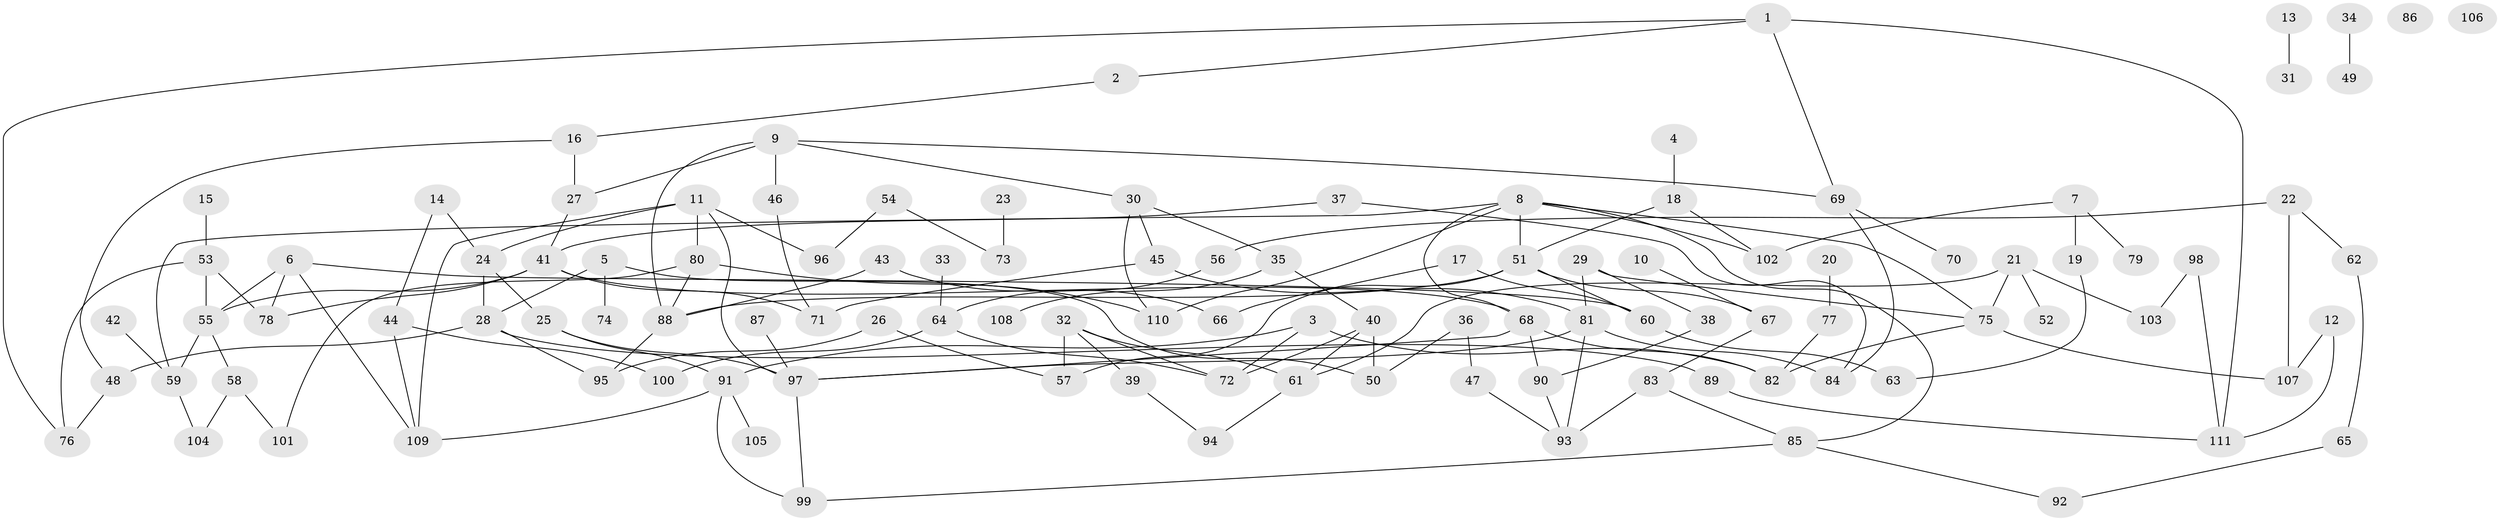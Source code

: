 // coarse degree distribution, {1: 0.22727272727272727, 0: 0.06818181818181818, 3: 0.11363636363636363, 2: 0.25, 5: 0.1590909090909091, 6: 0.06818181818181818, 4: 0.06818181818181818, 10: 0.022727272727272728, 8: 0.022727272727272728}
// Generated by graph-tools (version 1.1) at 2025/43/03/04/25 21:43:14]
// undirected, 111 vertices, 156 edges
graph export_dot {
graph [start="1"]
  node [color=gray90,style=filled];
  1;
  2;
  3;
  4;
  5;
  6;
  7;
  8;
  9;
  10;
  11;
  12;
  13;
  14;
  15;
  16;
  17;
  18;
  19;
  20;
  21;
  22;
  23;
  24;
  25;
  26;
  27;
  28;
  29;
  30;
  31;
  32;
  33;
  34;
  35;
  36;
  37;
  38;
  39;
  40;
  41;
  42;
  43;
  44;
  45;
  46;
  47;
  48;
  49;
  50;
  51;
  52;
  53;
  54;
  55;
  56;
  57;
  58;
  59;
  60;
  61;
  62;
  63;
  64;
  65;
  66;
  67;
  68;
  69;
  70;
  71;
  72;
  73;
  74;
  75;
  76;
  77;
  78;
  79;
  80;
  81;
  82;
  83;
  84;
  85;
  86;
  87;
  88;
  89;
  90;
  91;
  92;
  93;
  94;
  95;
  96;
  97;
  98;
  99;
  100;
  101;
  102;
  103;
  104;
  105;
  106;
  107;
  108;
  109;
  110;
  111;
  1 -- 2;
  1 -- 69;
  1 -- 76;
  1 -- 111;
  2 -- 16;
  3 -- 72;
  3 -- 82;
  3 -- 91;
  4 -- 18;
  5 -- 28;
  5 -- 50;
  5 -- 74;
  6 -- 55;
  6 -- 60;
  6 -- 78;
  6 -- 109;
  7 -- 19;
  7 -- 79;
  7 -- 102;
  8 -- 51;
  8 -- 59;
  8 -- 68;
  8 -- 75;
  8 -- 85;
  8 -- 102;
  8 -- 110;
  9 -- 27;
  9 -- 30;
  9 -- 46;
  9 -- 69;
  9 -- 88;
  10 -- 67;
  11 -- 24;
  11 -- 80;
  11 -- 96;
  11 -- 97;
  11 -- 109;
  12 -- 107;
  12 -- 111;
  13 -- 31;
  14 -- 24;
  14 -- 44;
  15 -- 53;
  16 -- 27;
  16 -- 48;
  17 -- 60;
  17 -- 66;
  18 -- 51;
  18 -- 102;
  19 -- 63;
  20 -- 77;
  21 -- 52;
  21 -- 61;
  21 -- 75;
  21 -- 103;
  22 -- 56;
  22 -- 62;
  22 -- 107;
  23 -- 73;
  24 -- 25;
  24 -- 28;
  25 -- 91;
  25 -- 97;
  26 -- 57;
  26 -- 95;
  27 -- 41;
  28 -- 48;
  28 -- 89;
  28 -- 95;
  29 -- 38;
  29 -- 75;
  29 -- 81;
  30 -- 35;
  30 -- 45;
  30 -- 110;
  32 -- 39;
  32 -- 57;
  32 -- 61;
  32 -- 72;
  33 -- 64;
  34 -- 49;
  35 -- 40;
  35 -- 108;
  36 -- 47;
  36 -- 50;
  37 -- 41;
  37 -- 84;
  38 -- 90;
  39 -- 94;
  40 -- 50;
  40 -- 61;
  40 -- 72;
  41 -- 55;
  41 -- 68;
  41 -- 71;
  41 -- 78;
  42 -- 59;
  43 -- 66;
  43 -- 88;
  44 -- 100;
  44 -- 109;
  45 -- 71;
  45 -- 81;
  46 -- 71;
  47 -- 93;
  48 -- 76;
  51 -- 57;
  51 -- 60;
  51 -- 67;
  51 -- 88;
  53 -- 55;
  53 -- 76;
  53 -- 78;
  54 -- 73;
  54 -- 96;
  55 -- 58;
  55 -- 59;
  56 -- 64;
  58 -- 101;
  58 -- 104;
  59 -- 104;
  60 -- 63;
  61 -- 94;
  62 -- 65;
  64 -- 72;
  64 -- 100;
  65 -- 92;
  67 -- 83;
  68 -- 82;
  68 -- 90;
  68 -- 97;
  69 -- 70;
  69 -- 84;
  75 -- 82;
  75 -- 107;
  77 -- 82;
  80 -- 88;
  80 -- 101;
  80 -- 110;
  81 -- 84;
  81 -- 93;
  81 -- 97;
  83 -- 85;
  83 -- 93;
  85 -- 92;
  85 -- 99;
  87 -- 97;
  88 -- 95;
  89 -- 111;
  90 -- 93;
  91 -- 99;
  91 -- 105;
  91 -- 109;
  97 -- 99;
  98 -- 103;
  98 -- 111;
}
